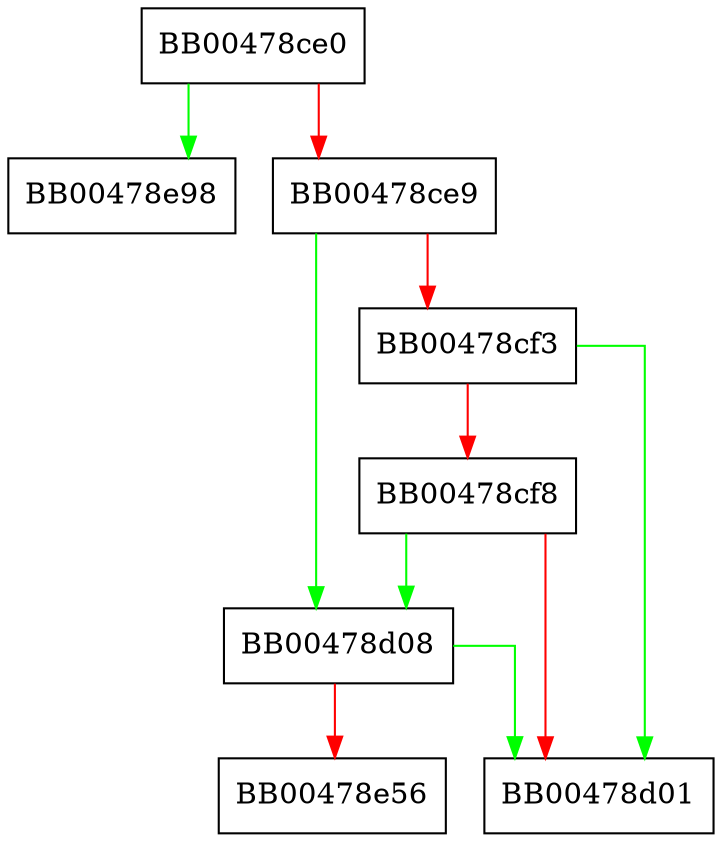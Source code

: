 digraph ssl3_clear {
  node [shape="box"];
  graph [splines=ortho];
  BB00478ce0 -> BB00478e98 [color="green"];
  BB00478ce0 -> BB00478ce9 [color="red"];
  BB00478ce9 -> BB00478d08 [color="green"];
  BB00478ce9 -> BB00478cf3 [color="red"];
  BB00478cf3 -> BB00478d01 [color="green"];
  BB00478cf3 -> BB00478cf8 [color="red"];
  BB00478cf8 -> BB00478d08 [color="green"];
  BB00478cf8 -> BB00478d01 [color="red"];
  BB00478d08 -> BB00478d01 [color="green"];
  BB00478d08 -> BB00478e56 [color="red"];
}